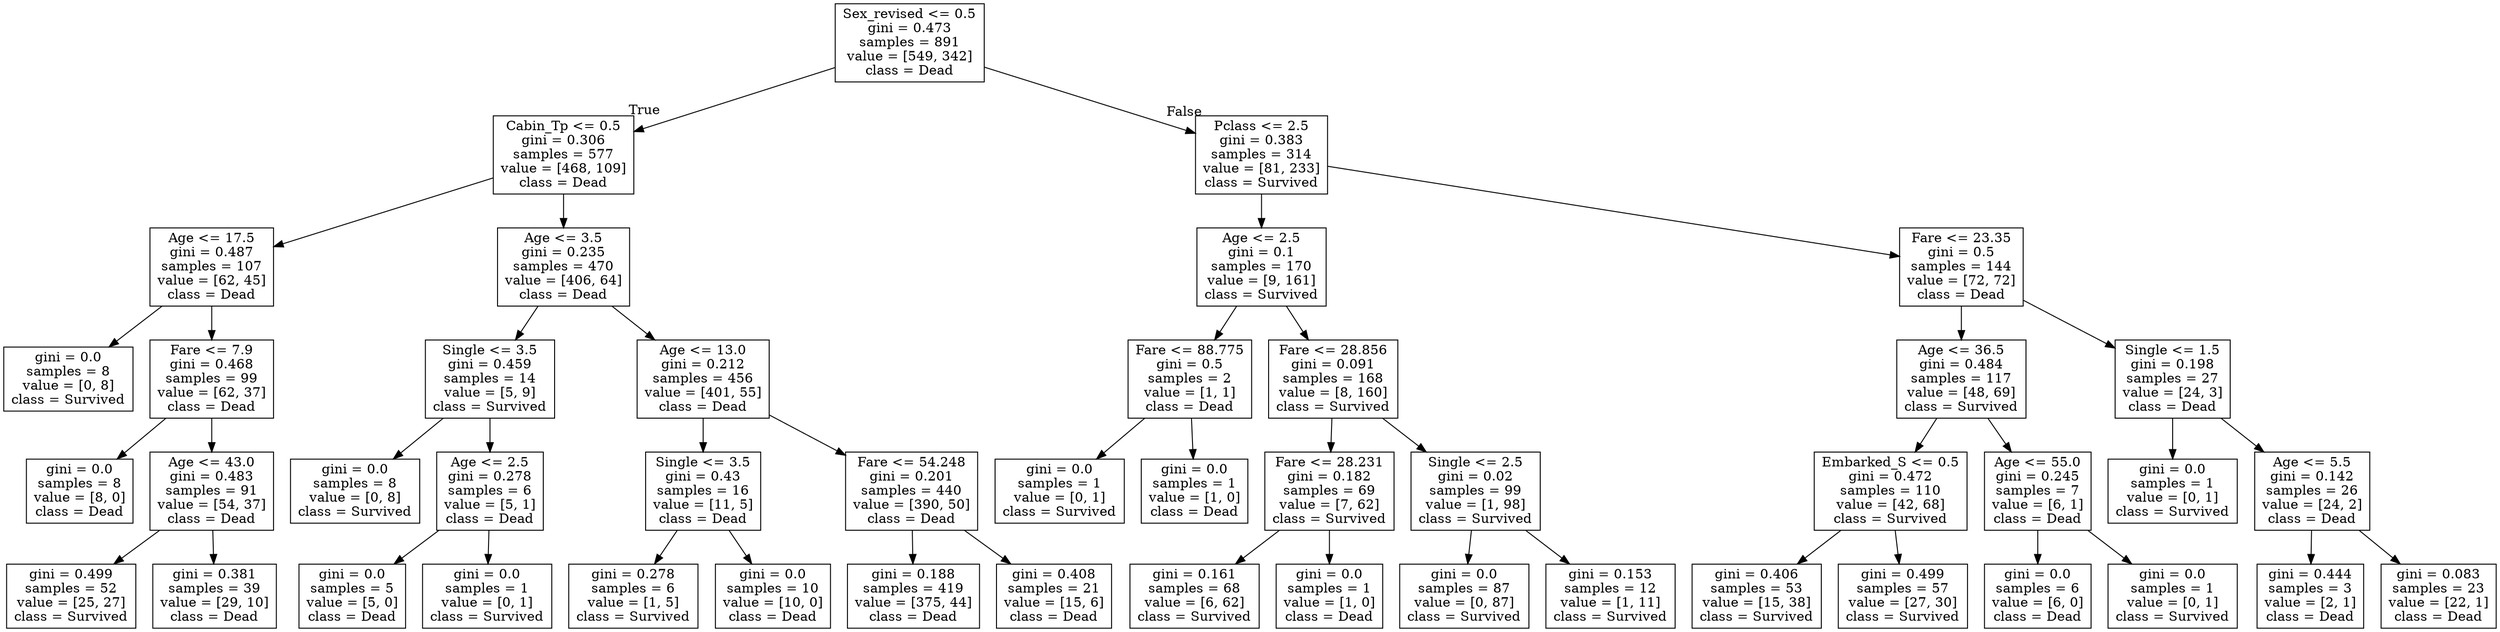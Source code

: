 digraph Tree {
node [shape=box] ;
0 [label="Sex_revised <= 0.5\ngini = 0.473\nsamples = 891\nvalue = [549, 342]\nclass = Dead"] ;
1 [label="Cabin_Tp <= 0.5\ngini = 0.306\nsamples = 577\nvalue = [468, 109]\nclass = Dead"] ;
0 -> 1 [labeldistance=2.5, labelangle=45, headlabel="True"] ;
2 [label="Age <= 17.5\ngini = 0.487\nsamples = 107\nvalue = [62, 45]\nclass = Dead"] ;
1 -> 2 ;
3 [label="gini = 0.0\nsamples = 8\nvalue = [0, 8]\nclass = Survived"] ;
2 -> 3 ;
4 [label="Fare <= 7.9\ngini = 0.468\nsamples = 99\nvalue = [62, 37]\nclass = Dead"] ;
2 -> 4 ;
5 [label="gini = 0.0\nsamples = 8\nvalue = [8, 0]\nclass = Dead"] ;
4 -> 5 ;
6 [label="Age <= 43.0\ngini = 0.483\nsamples = 91\nvalue = [54, 37]\nclass = Dead"] ;
4 -> 6 ;
7 [label="gini = 0.499\nsamples = 52\nvalue = [25, 27]\nclass = Survived"] ;
6 -> 7 ;
8 [label="gini = 0.381\nsamples = 39\nvalue = [29, 10]\nclass = Dead"] ;
6 -> 8 ;
9 [label="Age <= 3.5\ngini = 0.235\nsamples = 470\nvalue = [406, 64]\nclass = Dead"] ;
1 -> 9 ;
10 [label="Single <= 3.5\ngini = 0.459\nsamples = 14\nvalue = [5, 9]\nclass = Survived"] ;
9 -> 10 ;
11 [label="gini = 0.0\nsamples = 8\nvalue = [0, 8]\nclass = Survived"] ;
10 -> 11 ;
12 [label="Age <= 2.5\ngini = 0.278\nsamples = 6\nvalue = [5, 1]\nclass = Dead"] ;
10 -> 12 ;
13 [label="gini = 0.0\nsamples = 5\nvalue = [5, 0]\nclass = Dead"] ;
12 -> 13 ;
14 [label="gini = 0.0\nsamples = 1\nvalue = [0, 1]\nclass = Survived"] ;
12 -> 14 ;
15 [label="Age <= 13.0\ngini = 0.212\nsamples = 456\nvalue = [401, 55]\nclass = Dead"] ;
9 -> 15 ;
16 [label="Single <= 3.5\ngini = 0.43\nsamples = 16\nvalue = [11, 5]\nclass = Dead"] ;
15 -> 16 ;
17 [label="gini = 0.278\nsamples = 6\nvalue = [1, 5]\nclass = Survived"] ;
16 -> 17 ;
18 [label="gini = 0.0\nsamples = 10\nvalue = [10, 0]\nclass = Dead"] ;
16 -> 18 ;
19 [label="Fare <= 54.248\ngini = 0.201\nsamples = 440\nvalue = [390, 50]\nclass = Dead"] ;
15 -> 19 ;
20 [label="gini = 0.188\nsamples = 419\nvalue = [375, 44]\nclass = Dead"] ;
19 -> 20 ;
21 [label="gini = 0.408\nsamples = 21\nvalue = [15, 6]\nclass = Dead"] ;
19 -> 21 ;
22 [label="Pclass <= 2.5\ngini = 0.383\nsamples = 314\nvalue = [81, 233]\nclass = Survived"] ;
0 -> 22 [labeldistance=2.5, labelangle=-45, headlabel="False"] ;
23 [label="Age <= 2.5\ngini = 0.1\nsamples = 170\nvalue = [9, 161]\nclass = Survived"] ;
22 -> 23 ;
24 [label="Fare <= 88.775\ngini = 0.5\nsamples = 2\nvalue = [1, 1]\nclass = Dead"] ;
23 -> 24 ;
25 [label="gini = 0.0\nsamples = 1\nvalue = [0, 1]\nclass = Survived"] ;
24 -> 25 ;
26 [label="gini = 0.0\nsamples = 1\nvalue = [1, 0]\nclass = Dead"] ;
24 -> 26 ;
27 [label="Fare <= 28.856\ngini = 0.091\nsamples = 168\nvalue = [8, 160]\nclass = Survived"] ;
23 -> 27 ;
28 [label="Fare <= 28.231\ngini = 0.182\nsamples = 69\nvalue = [7, 62]\nclass = Survived"] ;
27 -> 28 ;
29 [label="gini = 0.161\nsamples = 68\nvalue = [6, 62]\nclass = Survived"] ;
28 -> 29 ;
30 [label="gini = 0.0\nsamples = 1\nvalue = [1, 0]\nclass = Dead"] ;
28 -> 30 ;
31 [label="Single <= 2.5\ngini = 0.02\nsamples = 99\nvalue = [1, 98]\nclass = Survived"] ;
27 -> 31 ;
32 [label="gini = 0.0\nsamples = 87\nvalue = [0, 87]\nclass = Survived"] ;
31 -> 32 ;
33 [label="gini = 0.153\nsamples = 12\nvalue = [1, 11]\nclass = Survived"] ;
31 -> 33 ;
34 [label="Fare <= 23.35\ngini = 0.5\nsamples = 144\nvalue = [72, 72]\nclass = Dead"] ;
22 -> 34 ;
35 [label="Age <= 36.5\ngini = 0.484\nsamples = 117\nvalue = [48, 69]\nclass = Survived"] ;
34 -> 35 ;
36 [label="Embarked_S <= 0.5\ngini = 0.472\nsamples = 110\nvalue = [42, 68]\nclass = Survived"] ;
35 -> 36 ;
37 [label="gini = 0.406\nsamples = 53\nvalue = [15, 38]\nclass = Survived"] ;
36 -> 37 ;
38 [label="gini = 0.499\nsamples = 57\nvalue = [27, 30]\nclass = Survived"] ;
36 -> 38 ;
39 [label="Age <= 55.0\ngini = 0.245\nsamples = 7\nvalue = [6, 1]\nclass = Dead"] ;
35 -> 39 ;
40 [label="gini = 0.0\nsamples = 6\nvalue = [6, 0]\nclass = Dead"] ;
39 -> 40 ;
41 [label="gini = 0.0\nsamples = 1\nvalue = [0, 1]\nclass = Survived"] ;
39 -> 41 ;
42 [label="Single <= 1.5\ngini = 0.198\nsamples = 27\nvalue = [24, 3]\nclass = Dead"] ;
34 -> 42 ;
43 [label="gini = 0.0\nsamples = 1\nvalue = [0, 1]\nclass = Survived"] ;
42 -> 43 ;
44 [label="Age <= 5.5\ngini = 0.142\nsamples = 26\nvalue = [24, 2]\nclass = Dead"] ;
42 -> 44 ;
45 [label="gini = 0.444\nsamples = 3\nvalue = [2, 1]\nclass = Dead"] ;
44 -> 45 ;
46 [label="gini = 0.083\nsamples = 23\nvalue = [22, 1]\nclass = Dead"] ;
44 -> 46 ;
}